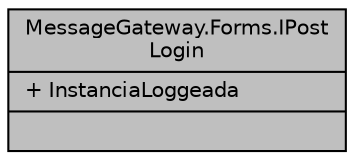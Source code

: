 digraph "MessageGateway.Forms.IPostLogin"
{
 // INTERACTIVE_SVG=YES
 // LATEX_PDF_SIZE
  edge [fontname="Helvetica",fontsize="10",labelfontname="Helvetica",labelfontsize="10"];
  node [fontname="Helvetica",fontsize="10",shape=record];
  Node1 [label="{MessageGateway.Forms.IPost\lLogin\n|+ InstanciaLoggeada\l|}",height=0.2,width=0.4,color="black", fillcolor="grey75", style="filled", fontcolor="black",tooltip="Interfaz para condicionar y controlar que despues del login no se pierda referencia al IUsuario vincu..."];
}
